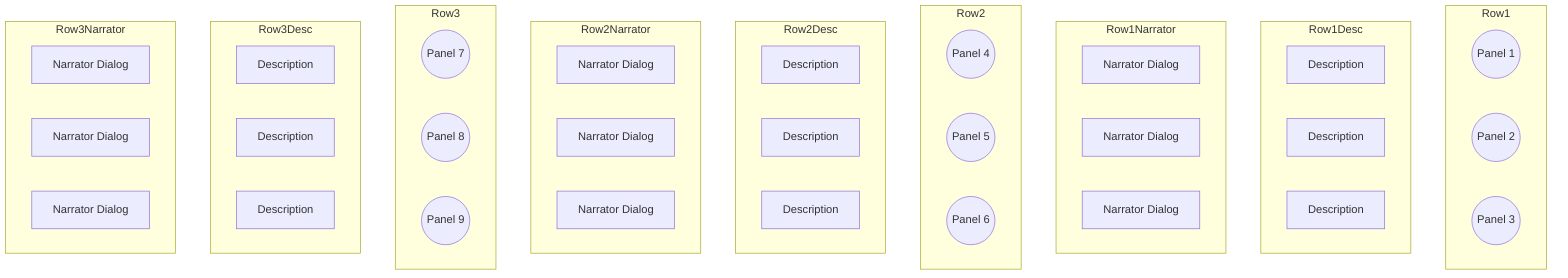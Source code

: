 flowchart TD
    subgraph Row1
        panel1((Panel 1))
        panel2((Panel 2))
        panel3((Panel 3))
    end

    subgraph Row1Desc
        desc1[Description]
        desc2[Description]
        desc3[Description]
    end

    subgraph Row1Narrator
        narr1[Narrator Dialog]
        narr2[Narrator Dialog]
        narr3[Narrator Dialog]
    end

    subgraph Row2
        panel4((Panel 4))
        panel5((Panel 5))
        panel6((Panel 6))
    end

    subgraph Row2Desc
        desc4[Description]
        desc5[Description]
        desc6[Description]
    end

    subgraph Row2Narrator
        narr4[Narrator Dialog]
        narr5[Narrator Dialog]
        narr6[Narrator Dialog]
    end

    subgraph Row3
        panel7((Panel 7))
        panel8((Panel 8))
        panel9((Panel 9))
    end

    subgraph Row3Desc
        desc7[Description]
        desc8[Description]
        desc9[Description]
    end

    subgraph Row3Narrator
        narr7[Narrator Dialog]
        narr8[Narrator Dialog]
        narr9[Narrator Dialog]
    end